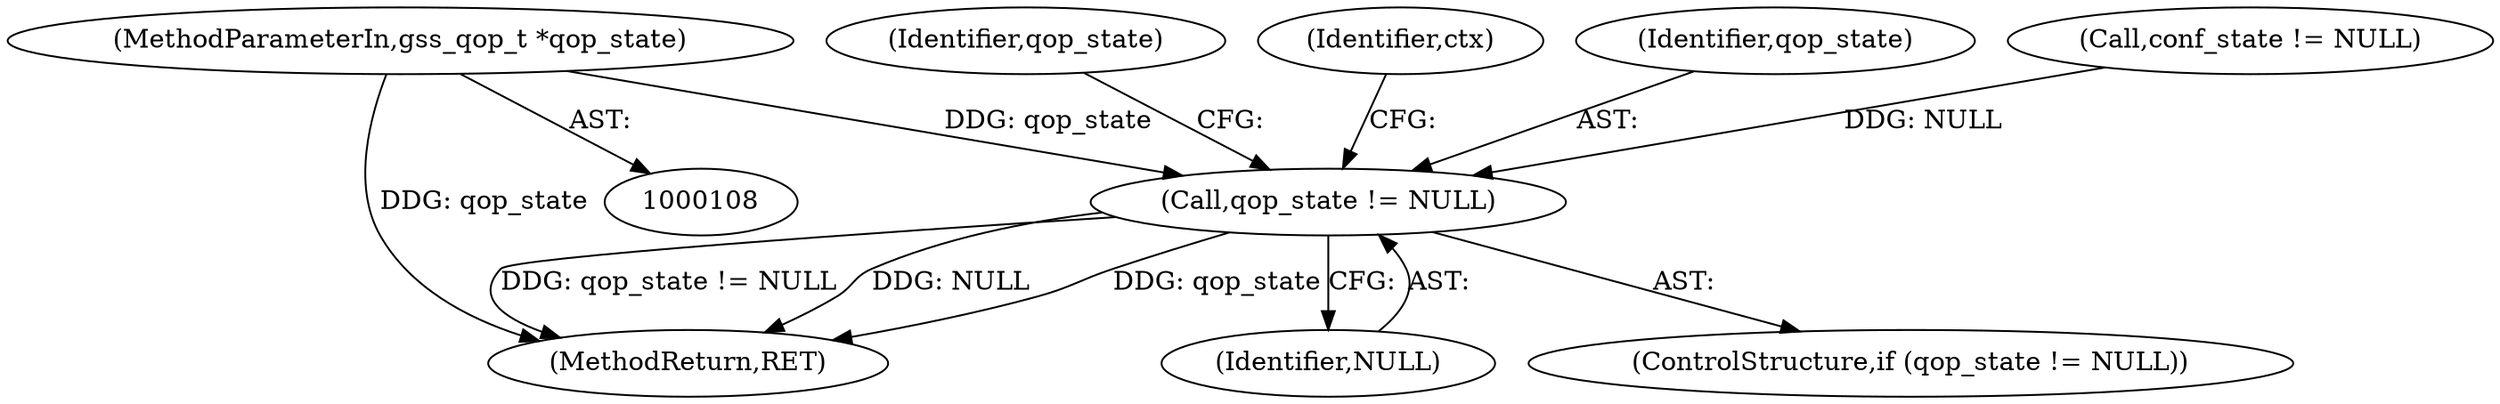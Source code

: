 digraph "0_krb5_e6ae703ae597d798e310368d52b8f38ee11c6a73_0@pointer" {
"1000116" [label="(MethodParameterIn,gss_qop_t *qop_state)"];
"1000782" [label="(Call,qop_state != NULL)"];
"1000840" [label="(MethodReturn,RET)"];
"1000782" [label="(Call,qop_state != NULL)"];
"1000787" [label="(Identifier,qop_state)"];
"1000793" [label="(Identifier,ctx)"];
"1000784" [label="(Identifier,NULL)"];
"1000783" [label="(Identifier,qop_state)"];
"1000781" [label="(ControlStructure,if (qop_state != NULL))"];
"1000116" [label="(MethodParameterIn,gss_qop_t *qop_state)"];
"1000772" [label="(Call,conf_state != NULL)"];
"1000116" -> "1000108"  [label="AST: "];
"1000116" -> "1000840"  [label="DDG: qop_state"];
"1000116" -> "1000782"  [label="DDG: qop_state"];
"1000782" -> "1000781"  [label="AST: "];
"1000782" -> "1000784"  [label="CFG: "];
"1000783" -> "1000782"  [label="AST: "];
"1000784" -> "1000782"  [label="AST: "];
"1000787" -> "1000782"  [label="CFG: "];
"1000793" -> "1000782"  [label="CFG: "];
"1000782" -> "1000840"  [label="DDG: qop_state"];
"1000782" -> "1000840"  [label="DDG: qop_state != NULL"];
"1000782" -> "1000840"  [label="DDG: NULL"];
"1000772" -> "1000782"  [label="DDG: NULL"];
}
